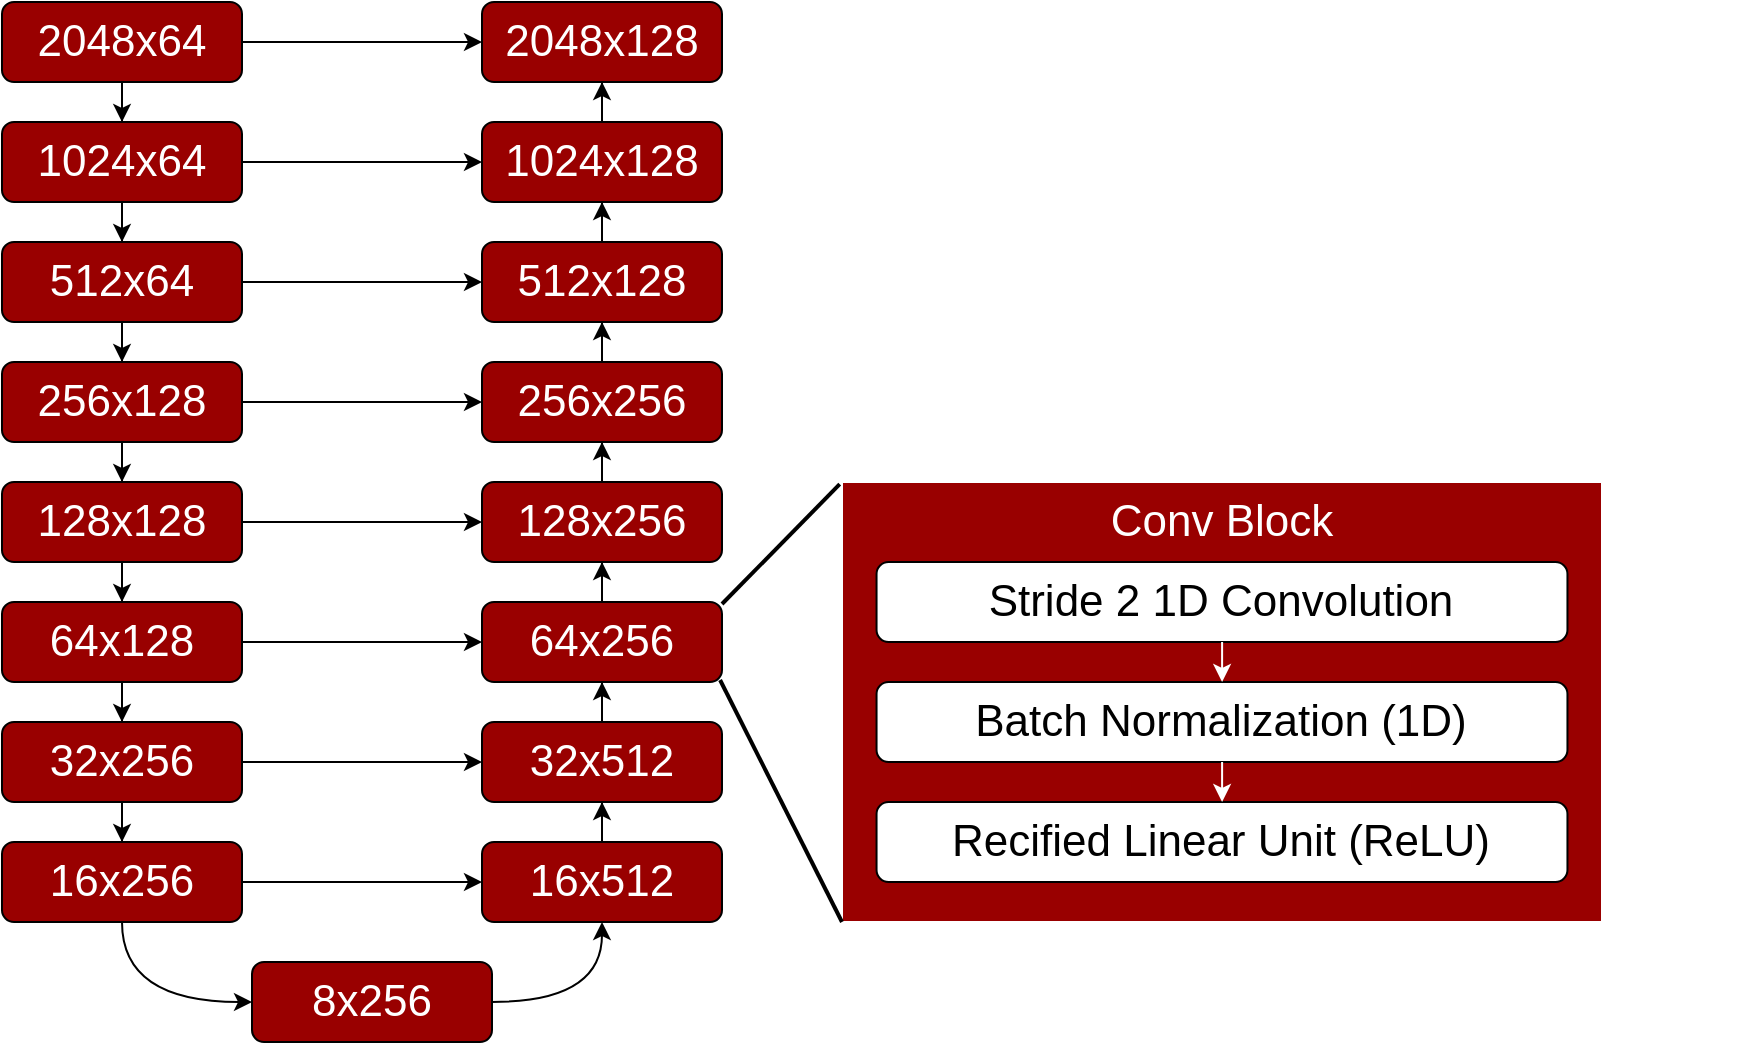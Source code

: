 <mxfile pages="7" version="11.2.5" type="device"><diagram id="hh4wprgYDUWDl3ANVUKV" name="architecture"><mxGraphModel dx="530" dy="819" grid="1" gridSize="10" guides="1" tooltips="1" connect="1" arrows="1" fold="1" page="1" pageScale="1" pageWidth="850" pageHeight="1100" math="0" shadow="0"><root><mxCell id="0"/><mxCell id="1" parent="0"/><mxCell id="wCIZvv6XgK8G4_lNBsZp-33" style="edgeStyle=orthogonalEdgeStyle;rounded=0;orthogonalLoop=1;jettySize=auto;html=1;fontSize=22;" parent="1" source="wCIZvv6XgK8G4_lNBsZp-1" target="wCIZvv6XgK8G4_lNBsZp-18" edge="1"><mxGeometry relative="1" as="geometry"/></mxCell><mxCell id="wCIZvv6XgK8G4_lNBsZp-34" style="edgeStyle=orthogonalEdgeStyle;rounded=0;orthogonalLoop=1;jettySize=auto;html=1;fontSize=22;" parent="1" source="wCIZvv6XgK8G4_lNBsZp-1" target="wCIZvv6XgK8G4_lNBsZp-2" edge="1"><mxGeometry relative="1" as="geometry"/></mxCell><mxCell id="wCIZvv6XgK8G4_lNBsZp-1" value="2048x64" style="rounded=1;whiteSpace=wrap;html=1;fontSize=22;fillColor=#990000;fontColor=#FFFFFF;" parent="1" vertex="1"><mxGeometry x="20" y="20" width="120" height="40" as="geometry"/></mxCell><mxCell id="wCIZvv6XgK8G4_lNBsZp-32" style="edgeStyle=orthogonalEdgeStyle;rounded=0;orthogonalLoop=1;jettySize=auto;html=1;fontSize=22;" parent="1" source="wCIZvv6XgK8G4_lNBsZp-2" target="wCIZvv6XgK8G4_lNBsZp-19" edge="1"><mxGeometry relative="1" as="geometry"/></mxCell><mxCell id="wCIZvv6XgK8G4_lNBsZp-36" style="edgeStyle=orthogonalEdgeStyle;rounded=0;orthogonalLoop=1;jettySize=auto;html=1;entryX=0.5;entryY=0;entryDx=0;entryDy=0;fontSize=22;" parent="1" source="wCIZvv6XgK8G4_lNBsZp-2" target="wCIZvv6XgK8G4_lNBsZp-3" edge="1"><mxGeometry relative="1" as="geometry"/></mxCell><mxCell id="wCIZvv6XgK8G4_lNBsZp-2" value="1024x64" style="rounded=1;whiteSpace=wrap;html=1;fontSize=22;fillColor=#990000;fontColor=#FFFFFF;" parent="1" vertex="1"><mxGeometry x="20" y="80" width="120" height="40" as="geometry"/></mxCell><mxCell id="wCIZvv6XgK8G4_lNBsZp-31" style="edgeStyle=orthogonalEdgeStyle;rounded=0;orthogonalLoop=1;jettySize=auto;html=1;fontSize=22;" parent="1" source="wCIZvv6XgK8G4_lNBsZp-3" target="wCIZvv6XgK8G4_lNBsZp-20" edge="1"><mxGeometry relative="1" as="geometry"/></mxCell><mxCell id="wCIZvv6XgK8G4_lNBsZp-39" style="edgeStyle=orthogonalEdgeStyle;rounded=0;orthogonalLoop=1;jettySize=auto;html=1;fontSize=22;" parent="1" source="wCIZvv6XgK8G4_lNBsZp-3" target="wCIZvv6XgK8G4_lNBsZp-12" edge="1"><mxGeometry relative="1" as="geometry"/></mxCell><mxCell id="wCIZvv6XgK8G4_lNBsZp-3" value="512x64" style="rounded=1;whiteSpace=wrap;html=1;fontSize=22;fillColor=#990000;fontColor=#FFFFFF;" parent="1" vertex="1"><mxGeometry x="20" y="140" width="120" height="40" as="geometry"/></mxCell><mxCell id="wCIZvv6XgK8G4_lNBsZp-30" style="edgeStyle=orthogonalEdgeStyle;rounded=0;orthogonalLoop=1;jettySize=auto;html=1;fontSize=22;" parent="1" source="wCIZvv6XgK8G4_lNBsZp-12" target="wCIZvv6XgK8G4_lNBsZp-21" edge="1"><mxGeometry relative="1" as="geometry"/></mxCell><mxCell id="wCIZvv6XgK8G4_lNBsZp-40" style="edgeStyle=orthogonalEdgeStyle;rounded=0;orthogonalLoop=1;jettySize=auto;html=1;fontSize=22;" parent="1" source="wCIZvv6XgK8G4_lNBsZp-12" target="wCIZvv6XgK8G4_lNBsZp-13" edge="1"><mxGeometry relative="1" as="geometry"/></mxCell><mxCell id="wCIZvv6XgK8G4_lNBsZp-12" value="256x128" style="rounded=1;whiteSpace=wrap;html=1;fontSize=22;fillColor=#990000;fontColor=#FFFFFF;" parent="1" vertex="1"><mxGeometry x="20" y="200" width="120" height="40" as="geometry"/></mxCell><mxCell id="wCIZvv6XgK8G4_lNBsZp-29" style="edgeStyle=orthogonalEdgeStyle;rounded=0;orthogonalLoop=1;jettySize=auto;html=1;fontSize=22;" parent="1" source="wCIZvv6XgK8G4_lNBsZp-13" target="wCIZvv6XgK8G4_lNBsZp-22" edge="1"><mxGeometry relative="1" as="geometry"/></mxCell><mxCell id="wCIZvv6XgK8G4_lNBsZp-41" style="edgeStyle=orthogonalEdgeStyle;rounded=0;orthogonalLoop=1;jettySize=auto;html=1;fontSize=22;" parent="1" source="wCIZvv6XgK8G4_lNBsZp-13" target="wCIZvv6XgK8G4_lNBsZp-14" edge="1"><mxGeometry relative="1" as="geometry"/></mxCell><mxCell id="wCIZvv6XgK8G4_lNBsZp-13" value="128x128" style="rounded=1;whiteSpace=wrap;html=1;fontSize=22;fillColor=#990000;fontColor=#FFFFFF;" parent="1" vertex="1"><mxGeometry x="20" y="260" width="120" height="40" as="geometry"/></mxCell><mxCell id="wCIZvv6XgK8G4_lNBsZp-28" style="edgeStyle=orthogonalEdgeStyle;rounded=0;orthogonalLoop=1;jettySize=auto;html=1;entryX=0;entryY=0.5;entryDx=0;entryDy=0;fontSize=22;" parent="1" source="wCIZvv6XgK8G4_lNBsZp-14" target="wCIZvv6XgK8G4_lNBsZp-23" edge="1"><mxGeometry relative="1" as="geometry"/></mxCell><mxCell id="wCIZvv6XgK8G4_lNBsZp-42" style="edgeStyle=orthogonalEdgeStyle;rounded=0;orthogonalLoop=1;jettySize=auto;html=1;fontSize=22;" parent="1" source="wCIZvv6XgK8G4_lNBsZp-14" target="wCIZvv6XgK8G4_lNBsZp-15" edge="1"><mxGeometry relative="1" as="geometry"/></mxCell><mxCell id="wCIZvv6XgK8G4_lNBsZp-14" value="64x128" style="rounded=1;whiteSpace=wrap;html=1;fontSize=22;fillColor=#990000;fontColor=#FFFFFF;" parent="1" vertex="1"><mxGeometry x="20" y="320" width="120" height="40" as="geometry"/></mxCell><mxCell id="wCIZvv6XgK8G4_lNBsZp-27" style="edgeStyle=orthogonalEdgeStyle;rounded=0;orthogonalLoop=1;jettySize=auto;html=1;fontSize=22;" parent="1" source="wCIZvv6XgK8G4_lNBsZp-15" target="wCIZvv6XgK8G4_lNBsZp-24" edge="1"><mxGeometry relative="1" as="geometry"/></mxCell><mxCell id="wCIZvv6XgK8G4_lNBsZp-43" style="edgeStyle=orthogonalEdgeStyle;rounded=0;orthogonalLoop=1;jettySize=auto;html=1;fontSize=22;" parent="1" source="wCIZvv6XgK8G4_lNBsZp-15" target="wCIZvv6XgK8G4_lNBsZp-16" edge="1"><mxGeometry relative="1" as="geometry"/></mxCell><mxCell id="wCIZvv6XgK8G4_lNBsZp-15" value="32x256" style="rounded=1;whiteSpace=wrap;html=1;fontSize=22;fillColor=#990000;fontColor=#FFFFFF;" parent="1" vertex="1"><mxGeometry x="20" y="380" width="120" height="40" as="geometry"/></mxCell><mxCell id="wCIZvv6XgK8G4_lNBsZp-26" style="edgeStyle=orthogonalEdgeStyle;rounded=0;orthogonalLoop=1;jettySize=auto;html=1;fontSize=22;" parent="1" source="wCIZvv6XgK8G4_lNBsZp-16" target="wCIZvv6XgK8G4_lNBsZp-25" edge="1"><mxGeometry relative="1" as="geometry"/></mxCell><mxCell id="yEfzBkZARsKfEsl_yCXS-7" style="edgeStyle=orthogonalEdgeStyle;rounded=0;orthogonalLoop=1;jettySize=auto;html=1;curved=1;exitX=0.5;exitY=1;exitDx=0;exitDy=0;entryX=0;entryY=0.5;entryDx=0;entryDy=0;fontSize=22;" parent="1" source="wCIZvv6XgK8G4_lNBsZp-16" target="wCIZvv6XgK8G4_lNBsZp-17" edge="1"><mxGeometry relative="1" as="geometry"/></mxCell><mxCell id="wCIZvv6XgK8G4_lNBsZp-16" value="16x256" style="rounded=1;whiteSpace=wrap;html=1;fontSize=22;fillColor=#990000;fontColor=#FFFFFF;" parent="1" vertex="1"><mxGeometry x="20" y="440" width="120" height="40" as="geometry"/></mxCell><mxCell id="yEfzBkZARsKfEsl_yCXS-8" style="edgeStyle=orthogonalEdgeStyle;rounded=0;orthogonalLoop=1;jettySize=auto;html=1;curved=1;fontSize=22;exitX=1;exitY=0.5;exitDx=0;exitDy=0;" parent="1" source="wCIZvv6XgK8G4_lNBsZp-17" target="wCIZvv6XgK8G4_lNBsZp-25" edge="1"><mxGeometry relative="1" as="geometry"/></mxCell><mxCell id="wCIZvv6XgK8G4_lNBsZp-17" value="8x256" style="rounded=1;whiteSpace=wrap;html=1;fontSize=22;fillColor=#990000;fontColor=#FFFFFF;glass=0;shadow=0;comic=0;" parent="1" vertex="1"><mxGeometry x="145" y="500" width="120" height="40" as="geometry"/></mxCell><mxCell id="wCIZvv6XgK8G4_lNBsZp-18" value="2048x128" style="rounded=1;whiteSpace=wrap;html=1;fontSize=22;fillColor=#990000;fontColor=#FFFFFF;" parent="1" vertex="1"><mxGeometry x="260" y="20" width="120" height="40" as="geometry"/></mxCell><mxCell id="wCIZvv6XgK8G4_lNBsZp-52" style="edgeStyle=orthogonalEdgeStyle;rounded=0;orthogonalLoop=1;jettySize=auto;html=1;fontSize=22;" parent="1" source="wCIZvv6XgK8G4_lNBsZp-19" target="wCIZvv6XgK8G4_lNBsZp-18" edge="1"><mxGeometry relative="1" as="geometry"/></mxCell><mxCell id="wCIZvv6XgK8G4_lNBsZp-19" value="1024x128" style="rounded=1;whiteSpace=wrap;html=1;fontSize=22;fillColor=#990000;fontColor=#FFFFFF;" parent="1" vertex="1"><mxGeometry x="260" y="80" width="120" height="40" as="geometry"/></mxCell><mxCell id="wCIZvv6XgK8G4_lNBsZp-51" style="edgeStyle=orthogonalEdgeStyle;rounded=0;orthogonalLoop=1;jettySize=auto;html=1;fontSize=22;" parent="1" source="wCIZvv6XgK8G4_lNBsZp-20" target="wCIZvv6XgK8G4_lNBsZp-19" edge="1"><mxGeometry relative="1" as="geometry"/></mxCell><mxCell id="wCIZvv6XgK8G4_lNBsZp-20" value="512x128" style="rounded=1;whiteSpace=wrap;html=1;fontSize=22;fillColor=#990000;fontColor=#FFFFFF;" parent="1" vertex="1"><mxGeometry x="260" y="140" width="120" height="40" as="geometry"/></mxCell><mxCell id="wCIZvv6XgK8G4_lNBsZp-50" style="edgeStyle=orthogonalEdgeStyle;rounded=0;orthogonalLoop=1;jettySize=auto;html=1;fontSize=22;" parent="1" source="wCIZvv6XgK8G4_lNBsZp-21" target="wCIZvv6XgK8G4_lNBsZp-20" edge="1"><mxGeometry relative="1" as="geometry"/></mxCell><mxCell id="wCIZvv6XgK8G4_lNBsZp-21" value="256x256" style="rounded=1;whiteSpace=wrap;html=1;fontSize=22;fillColor=#990000;fontColor=#FFFFFF;" parent="1" vertex="1"><mxGeometry x="260" y="200" width="120" height="40" as="geometry"/></mxCell><mxCell id="wCIZvv6XgK8G4_lNBsZp-49" style="edgeStyle=orthogonalEdgeStyle;rounded=0;orthogonalLoop=1;jettySize=auto;html=1;fontSize=22;" parent="1" source="wCIZvv6XgK8G4_lNBsZp-22" target="wCIZvv6XgK8G4_lNBsZp-21" edge="1"><mxGeometry relative="1" as="geometry"/></mxCell><mxCell id="wCIZvv6XgK8G4_lNBsZp-22" value="128x256" style="rounded=1;whiteSpace=wrap;html=1;fontSize=22;fillColor=#990000;fontColor=#FFFFFF;" parent="1" vertex="1"><mxGeometry x="260" y="260" width="120" height="40" as="geometry"/></mxCell><mxCell id="wCIZvv6XgK8G4_lNBsZp-48" style="edgeStyle=orthogonalEdgeStyle;rounded=0;orthogonalLoop=1;jettySize=auto;html=1;fontSize=22;" parent="1" source="wCIZvv6XgK8G4_lNBsZp-23" target="wCIZvv6XgK8G4_lNBsZp-22" edge="1"><mxGeometry relative="1" as="geometry"/></mxCell><mxCell id="wCIZvv6XgK8G4_lNBsZp-23" value="64x256" style="rounded=1;whiteSpace=wrap;html=1;fontSize=22;fillColor=#990000;fontColor=#FFFFFF;" parent="1" vertex="1"><mxGeometry x="260" y="320" width="120" height="40" as="geometry"/></mxCell><mxCell id="wCIZvv6XgK8G4_lNBsZp-47" style="edgeStyle=orthogonalEdgeStyle;rounded=0;orthogonalLoop=1;jettySize=auto;html=1;fontSize=22;" parent="1" source="wCIZvv6XgK8G4_lNBsZp-24" target="wCIZvv6XgK8G4_lNBsZp-23" edge="1"><mxGeometry relative="1" as="geometry"/></mxCell><mxCell id="wCIZvv6XgK8G4_lNBsZp-24" value="32x512" style="rounded=1;whiteSpace=wrap;html=1;fontSize=22;fillColor=#990000;fontColor=#FFFFFF;" parent="1" vertex="1"><mxGeometry x="260" y="380" width="120" height="40" as="geometry"/></mxCell><mxCell id="wCIZvv6XgK8G4_lNBsZp-46" style="edgeStyle=orthogonalEdgeStyle;rounded=0;orthogonalLoop=1;jettySize=auto;html=1;fontSize=22;" parent="1" source="wCIZvv6XgK8G4_lNBsZp-25" target="wCIZvv6XgK8G4_lNBsZp-24" edge="1"><mxGeometry relative="1" as="geometry"/></mxCell><mxCell id="wCIZvv6XgK8G4_lNBsZp-25" value="16x512" style="rounded=1;whiteSpace=wrap;html=1;fontSize=22;fillColor=#990000;fontColor=#FFFFFF;" parent="1" vertex="1"><mxGeometry x="260" y="440" width="120" height="40" as="geometry"/></mxCell><mxCell id="ewyj0aYga1jUK_Ubot-3-1" value="Text" style="text;html=1;resizable=0;points=[];autosize=1;align=left;verticalAlign=top;spacingTop=-4;fontSize=17;fontColor=#FFFFFF;" parent="1" vertex="1"><mxGeometry x="848" y="161" width="50" height="20" as="geometry"/></mxCell><mxCell id="ewyj0aYga1jUK_Ubot-3-2" value="" style="group" parent="1" vertex="1" connectable="0"><mxGeometry x="440" y="260" width="380" height="220" as="geometry"/></mxCell><mxCell id="yEfzBkZARsKfEsl_yCXS-1" value="Conv Block" style="rounded=0;whiteSpace=wrap;html=1;verticalAlign=top;fontSize=22;fillColor=#990000;strokeColor=#FFFFFF;fontColor=#FFFFFF;" parent="ewyj0aYga1jUK_Ubot-3-2" vertex="1"><mxGeometry width="380" height="220" as="geometry"/></mxCell><mxCell id="yEfzBkZARsKfEsl_yCXS-3" value="Stride 2 1D Convolution" style="rounded=1;whiteSpace=wrap;html=1;fontSize=22;" parent="ewyj0aYga1jUK_Ubot-3-2" vertex="1"><mxGeometry x="17.273" y="40" width="345.455" height="40" as="geometry"/></mxCell><mxCell id="yEfzBkZARsKfEsl_yCXS-5" value="Batch Normalization (1D)" style="rounded=1;whiteSpace=wrap;html=1;fontSize=22;" parent="ewyj0aYga1jUK_Ubot-3-2" vertex="1"><mxGeometry x="17.273" y="100" width="345.455" height="40" as="geometry"/></mxCell><mxCell id="yEfzBkZARsKfEsl_yCXS-2" style="edgeStyle=orthogonalEdgeStyle;curved=1;rounded=0;orthogonalLoop=1;jettySize=auto;html=1;fontSize=22;strokeColor=#FFFFFF;" parent="ewyj0aYga1jUK_Ubot-3-2" source="yEfzBkZARsKfEsl_yCXS-3" target="yEfzBkZARsKfEsl_yCXS-5" edge="1"><mxGeometry relative="1" as="geometry"/></mxCell><mxCell id="yEfzBkZARsKfEsl_yCXS-6" value="Recified Linear Unit (ReLU)" style="rounded=1;whiteSpace=wrap;html=1;fontSize=22;" parent="ewyj0aYga1jUK_Ubot-3-2" vertex="1"><mxGeometry x="17.273" y="160" width="345.455" height="40" as="geometry"/></mxCell><mxCell id="yEfzBkZARsKfEsl_yCXS-4" style="edgeStyle=orthogonalEdgeStyle;curved=1;rounded=0;orthogonalLoop=1;jettySize=auto;html=1;fontSize=22;strokeColor=#FFFFFF;" parent="ewyj0aYga1jUK_Ubot-3-2" source="yEfzBkZARsKfEsl_yCXS-5" target="yEfzBkZARsKfEsl_yCXS-6" edge="1"><mxGeometry relative="1" as="geometry"/></mxCell><mxCell id="abrnB-KGb-TQtd7TWHsK-1" value="" style="endArrow=none;html=1;strokeWidth=2;fontSize=26;fontColor=#FFFFFF;entryX=-0.003;entryY=0.005;entryDx=0;entryDy=0;entryPerimeter=0;" parent="1" target="yEfzBkZARsKfEsl_yCXS-1" edge="1"><mxGeometry width="50" height="50" relative="1" as="geometry"><mxPoint x="380" y="321" as="sourcePoint"/><mxPoint x="470" y="610" as="targetPoint"/></mxGeometry></mxCell><mxCell id="abrnB-KGb-TQtd7TWHsK-2" value="" style="endArrow=none;html=1;strokeWidth=2;fontSize=26;fontColor=#FFFFFF;exitX=0.992;exitY=0.975;exitDx=0;exitDy=0;exitPerimeter=0;entryX=0;entryY=1;entryDx=0;entryDy=0;entryPerimeter=0;" parent="1" source="wCIZvv6XgK8G4_lNBsZp-23" target="yEfzBkZARsKfEsl_yCXS-1" edge="1"><mxGeometry width="50" height="50" relative="1" as="geometry"><mxPoint x="460" y="630" as="sourcePoint"/><mxPoint x="510" y="580" as="targetPoint"/></mxGeometry></mxCell></root></mxGraphModel></diagram><diagram id="qXuyZa2ULwIFoTz99JZ1" name="FrequencyDomain"><mxGraphModel dx="462" dy="819" grid="1" gridSize="10" guides="1" tooltips="1" connect="1" arrows="1" fold="1" page="1" pageScale="1" pageWidth="850" pageHeight="1100" math="0" shadow="0"><root><mxCell id="7poZ2GvHAvjBAnBOWtJ1-0"/><mxCell id="7poZ2GvHAvjBAnBOWtJ1-1" parent="7poZ2GvHAvjBAnBOWtJ1-0"/><mxCell id="7poZ2GvHAvjBAnBOWtJ1-8" style="edgeStyle=orthogonalEdgeStyle;curved=1;rounded=0;orthogonalLoop=1;jettySize=auto;html=1;fontSize=17;strokeWidth=2;" parent="7poZ2GvHAvjBAnBOWtJ1-1" source="7poZ2GvHAvjBAnBOWtJ1-2" target="7poZ2GvHAvjBAnBOWtJ1-3" edge="1"><mxGeometry relative="1" as="geometry"/></mxCell><mxCell id="7poZ2GvHAvjBAnBOWtJ1-2" value="Time Domain Input Frame" style="rounded=1;whiteSpace=wrap;html=1;fillColor=#990000;fontColor=#FFFFFF;fontSize=17;" parent="7poZ2GvHAvjBAnBOWtJ1-1" vertex="1"><mxGeometry x="480" y="140" width="200" height="50" as="geometry"/></mxCell><mxCell id="7poZ2GvHAvjBAnBOWtJ1-9" style="rounded=0;orthogonalLoop=1;jettySize=auto;html=1;exitX=0.25;exitY=1;exitDx=0;exitDy=0;fontSize=17;strokeWidth=2;" parent="7poZ2GvHAvjBAnBOWtJ1-1" source="7poZ2GvHAvjBAnBOWtJ1-3" target="7poZ2GvHAvjBAnBOWtJ1-4" edge="1"><mxGeometry relative="1" as="geometry"/></mxCell><mxCell id="7poZ2GvHAvjBAnBOWtJ1-12" value="Magnitude" style="text;html=1;resizable=0;points=[];align=center;verticalAlign=middle;labelBackgroundColor=#ffffff;fontSize=17;" parent="7poZ2GvHAvjBAnBOWtJ1-9" vertex="1" connectable="0"><mxGeometry x="0.26" relative="1" as="geometry"><mxPoint y="-15" as="offset"/></mxGeometry></mxCell><mxCell id="7poZ2GvHAvjBAnBOWtJ1-13" style="edgeStyle=orthogonalEdgeStyle;curved=1;rounded=0;orthogonalLoop=1;jettySize=auto;html=1;exitX=0.75;exitY=1;exitDx=0;exitDy=0;entryX=0.75;entryY=0;entryDx=0;entryDy=0;fontSize=17;strokeWidth=2;" parent="7poZ2GvHAvjBAnBOWtJ1-1" source="7poZ2GvHAvjBAnBOWtJ1-3" target="7poZ2GvHAvjBAnBOWtJ1-5" edge="1"><mxGeometry relative="1" as="geometry"/></mxCell><mxCell id="7poZ2GvHAvjBAnBOWtJ1-14" value="Phase" style="text;html=1;resizable=0;points=[];align=center;verticalAlign=middle;labelBackgroundColor=#ffffff;fontSize=17;" parent="7poZ2GvHAvjBAnBOWtJ1-13" vertex="1" connectable="0"><mxGeometry x="-0.122" y="-4" relative="1" as="geometry"><mxPoint x="4" y="10" as="offset"/></mxGeometry></mxCell><mxCell id="7poZ2GvHAvjBAnBOWtJ1-3" value="FFT" style="rounded=1;whiteSpace=wrap;html=1;fillColor=#990000;fontColor=#FFFFFF;fontSize=17;" parent="7poZ2GvHAvjBAnBOWtJ1-1" vertex="1"><mxGeometry x="480" y="210" width="200" height="30" as="geometry"/></mxCell><mxCell id="7poZ2GvHAvjBAnBOWtJ1-10" style="rounded=0;orthogonalLoop=1;jettySize=auto;html=1;entryX=0.25;entryY=0;entryDx=0;entryDy=0;fontSize=17;strokeWidth=2;" parent="7poZ2GvHAvjBAnBOWtJ1-1" source="7poZ2GvHAvjBAnBOWtJ1-4" target="7poZ2GvHAvjBAnBOWtJ1-5" edge="1"><mxGeometry relative="1" as="geometry"/></mxCell><mxCell id="7poZ2GvHAvjBAnBOWtJ1-4" value="U-Net" style="rounded=1;whiteSpace=wrap;html=1;fillColor=#990000;fontColor=#FFFFFF;fontSize=17;" parent="7poZ2GvHAvjBAnBOWtJ1-1" vertex="1"><mxGeometry x="480" y="300" width="100" height="80" as="geometry"/></mxCell><mxCell id="7poZ2GvHAvjBAnBOWtJ1-7" style="edgeStyle=orthogonalEdgeStyle;curved=1;rounded=0;orthogonalLoop=1;jettySize=auto;html=1;fontSize=17;strokeWidth=2;" parent="7poZ2GvHAvjBAnBOWtJ1-1" source="7poZ2GvHAvjBAnBOWtJ1-5" target="7poZ2GvHAvjBAnBOWtJ1-6" edge="1"><mxGeometry relative="1" as="geometry"/></mxCell><mxCell id="7poZ2GvHAvjBAnBOWtJ1-5" value="IFFT" style="rounded=1;whiteSpace=wrap;html=1;fillColor=#990000;fontColor=#FFFFFF;fontSize=17;" parent="7poZ2GvHAvjBAnBOWtJ1-1" vertex="1"><mxGeometry x="480" y="412.5" width="200" height="30" as="geometry"/></mxCell><mxCell id="7poZ2GvHAvjBAnBOWtJ1-6" value="Time Domain Output Frame" style="rounded=1;whiteSpace=wrap;html=1;fillColor=#990000;fontColor=#FFFFFF;fontSize=17;" parent="7poZ2GvHAvjBAnBOWtJ1-1" vertex="1"><mxGeometry x="480" y="466.5" width="200" height="50" as="geometry"/></mxCell><mxCell id="DkRCwfzaku38w6i229BZ-0" value="&lt;font style=&quot;font-size: 22px&quot;&gt;Frequency-Domain&lt;br&gt;Network&lt;/font&gt;" style="text;html=1;resizable=0;points=[];autosize=1;align=center;verticalAlign=top;spacingTop=-4;fontSize=26;fontColor=#000000;" parent="7poZ2GvHAvjBAnBOWtJ1-1" vertex="1"><mxGeometry x="480" y="535" width="200" height="70" as="geometry"/></mxCell><mxCell id="DkRCwfzaku38w6i229BZ-16" style="edgeStyle=orthogonalEdgeStyle;rounded=0;orthogonalLoop=1;jettySize=auto;html=1;entryX=0.5;entryY=0;entryDx=0;entryDy=0;startArrow=none;startFill=0;endArrow=classic;endFill=1;strokeWidth=2;fontSize=26;fontColor=#000000;" parent="7poZ2GvHAvjBAnBOWtJ1-1" source="DkRCwfzaku38w6i229BZ-4" target="DkRCwfzaku38w6i229BZ-11" edge="1"><mxGeometry relative="1" as="geometry"/></mxCell><mxCell id="DkRCwfzaku38w6i229BZ-4" value="Time Domain Input Frame" style="rounded=1;whiteSpace=wrap;html=1;fillColor=#990000;fontColor=#FFFFFF;fontSize=17;" parent="7poZ2GvHAvjBAnBOWtJ1-1" vertex="1"><mxGeometry x="180" y="140" width="200" height="50" as="geometry"/></mxCell><mxCell id="DkRCwfzaku38w6i229BZ-15" style="edgeStyle=orthogonalEdgeStyle;rounded=0;orthogonalLoop=1;jettySize=auto;html=1;startArrow=none;startFill=0;endArrow=classic;endFill=1;strokeWidth=2;fontSize=26;fontColor=#000000;" parent="7poZ2GvHAvjBAnBOWtJ1-1" source="DkRCwfzaku38w6i229BZ-11" target="DkRCwfzaku38w6i229BZ-14" edge="1"><mxGeometry relative="1" as="geometry"/></mxCell><mxCell id="DkRCwfzaku38w6i229BZ-11" value="U-Net" style="rounded=1;whiteSpace=wrap;html=1;fillColor=#990000;fontColor=#FFFFFF;fontSize=17;" parent="7poZ2GvHAvjBAnBOWtJ1-1" vertex="1"><mxGeometry x="180" y="300" width="200" height="80" as="geometry"/></mxCell><mxCell id="DkRCwfzaku38w6i229BZ-12" style="edgeStyle=orthogonalEdgeStyle;curved=1;rounded=0;orthogonalLoop=1;jettySize=auto;html=1;fontSize=17;" parent="7poZ2GvHAvjBAnBOWtJ1-1" target="DkRCwfzaku38w6i229BZ-14" edge="1"><mxGeometry relative="1" as="geometry"><mxPoint x="280" y="480" as="sourcePoint"/></mxGeometry></mxCell><mxCell id="DkRCwfzaku38w6i229BZ-14" value="Time Domain Output Frame" style="rounded=1;whiteSpace=wrap;html=1;fillColor=#990000;fontColor=#FFFFFF;fontSize=17;" parent="7poZ2GvHAvjBAnBOWtJ1-1" vertex="1"><mxGeometry x="180" y="466.5" width="200" height="50" as="geometry"/></mxCell><mxCell id="DkRCwfzaku38w6i229BZ-17" value="Time-Domain&lt;br style=&quot;font-size: 22px;&quot;&gt;Network" style="text;html=1;resizable=0;points=[];autosize=1;align=center;verticalAlign=top;spacingTop=-4;fontSize=22;fontColor=#000000;" parent="7poZ2GvHAvjBAnBOWtJ1-1" vertex="1"><mxGeometry x="195" y="535" width="170" height="60" as="geometry"/></mxCell></root></mxGraphModel></diagram><diagram name="freq_v2" id="ogSLtBiOu8sqXfeOTIeQ"><mxGraphModel dx="1422" dy="819" grid="1" gridSize="10" guides="1" tooltips="1" connect="1" arrows="1" fold="1" page="1" pageScale="1" pageWidth="850" pageHeight="1100" math="0" shadow="0"><root><mxCell id="35wPEFHumbFUFWzHyKSu-0"/><mxCell id="35wPEFHumbFUFWzHyKSu-1" parent="35wPEFHumbFUFWzHyKSu-0"/><mxCell id="35wPEFHumbFUFWzHyKSu-30" style="edgeStyle=orthogonalEdgeStyle;rounded=0;orthogonalLoop=1;jettySize=auto;html=1;startArrow=none;startFill=0;endArrow=classic;endFill=1;strokeWidth=2;fontSize=22;fontColor=#FFFFFF;entryX=0.5;entryY=1;entryDx=0;entryDy=0;" edge="1" parent="35wPEFHumbFUFWzHyKSu-1" source="35wPEFHumbFUFWzHyKSu-24" target="35wPEFHumbFUFWzHyKSu-25"><mxGeometry relative="1" as="geometry"><Array as="points"><mxPoint x="260" y="460"/><mxPoint x="700" y="460"/></Array></mxGeometry></mxCell><mxCell id="35wPEFHumbFUFWzHyKSu-31" value="&lt;font color=&quot;#000000&quot;&gt;Phase&lt;/font&gt;" style="text;html=1;resizable=0;points=[];align=center;verticalAlign=middle;labelBackgroundColor=#ffffff;fontSize=22;fontColor=#FFFFFF;" vertex="1" connectable="0" parent="35wPEFHumbFUFWzHyKSu-30"><mxGeometry x="-0.163" y="1" relative="1" as="geometry"><mxPoint x="-69" y="1" as="offset"/></mxGeometry></mxCell><mxCell id="35wPEFHumbFUFWzHyKSu-32" style="edgeStyle=orthogonalEdgeStyle;rounded=0;orthogonalLoop=1;jettySize=auto;html=1;startArrow=none;startFill=0;endArrow=classic;endFill=1;strokeWidth=2;fontSize=22;fontColor=#FFFFFF;" edge="1" parent="35wPEFHumbFUFWzHyKSu-1" source="35wPEFHumbFUFWzHyKSu-24" target="35wPEFHumbFUFWzHyKSu-26"><mxGeometry relative="1" as="geometry"/></mxCell><mxCell id="35wPEFHumbFUFWzHyKSu-34" value="&lt;font color=&quot;#000000&quot;&gt;Magnitude&lt;/font&gt;" style="text;html=1;resizable=0;points=[];align=center;verticalAlign=middle;labelBackgroundColor=#ffffff;fontSize=22;fontColor=#FFFFFF;" vertex="1" connectable="0" parent="35wPEFHumbFUFWzHyKSu-32"><mxGeometry x="-0.2" relative="1" as="geometry"><mxPoint x="10" y="-20" as="offset"/></mxGeometry></mxCell><mxCell id="35wPEFHumbFUFWzHyKSu-24" value="FFT" style="shape=process;whiteSpace=wrap;html=1;backgroundOutline=1;rounded=1;strokeWidth=2;fillColor=#990000;gradientColor=none;fontSize=22;fontColor=#FFFFFF;align=center;" vertex="1" parent="35wPEFHumbFUFWzHyKSu-1"><mxGeometry x="200" y="370" width="120" height="60" as="geometry"/></mxCell><mxCell id="oRrmZTVtJe_iHi8vEW_9-3" style="edgeStyle=orthogonalEdgeStyle;rounded=0;orthogonalLoop=1;jettySize=auto;html=1;startArrow=none;startFill=0;endArrow=classic;endFill=1;strokeWidth=2;fontSize=22;fontColor=#FFFFFF;" edge="1" parent="35wPEFHumbFUFWzHyKSu-1" source="35wPEFHumbFUFWzHyKSu-25" target="oRrmZTVtJe_iHi8vEW_9-2"><mxGeometry relative="1" as="geometry"><Array as="points"><mxPoint x="700" y="340"/><mxPoint x="700" y="340"/></Array></mxGeometry></mxCell><mxCell id="35wPEFHumbFUFWzHyKSu-25" value="IFFT" style="shape=process;whiteSpace=wrap;html=1;backgroundOutline=1;rounded=1;strokeWidth=2;fillColor=#990000;gradientColor=none;fontSize=22;fontColor=#FFFFFF;align=center;" vertex="1" parent="35wPEFHumbFUFWzHyKSu-1"><mxGeometry x="640" y="370" width="120" height="60" as="geometry"/></mxCell><mxCell id="35wPEFHumbFUFWzHyKSu-33" style="edgeStyle=orthogonalEdgeStyle;rounded=0;orthogonalLoop=1;jettySize=auto;html=1;startArrow=none;startFill=0;endArrow=classic;endFill=1;strokeWidth=2;fontSize=22;fontColor=#FFFFFF;" edge="1" parent="35wPEFHumbFUFWzHyKSu-1" source="35wPEFHumbFUFWzHyKSu-26" target="35wPEFHumbFUFWzHyKSu-25"><mxGeometry relative="1" as="geometry"/></mxCell><mxCell id="35wPEFHumbFUFWzHyKSu-26" value="U-Net" style="shape=process;whiteSpace=wrap;html=1;backgroundOutline=1;rounded=1;strokeWidth=2;fillColor=#990000;gradientColor=none;fontSize=22;fontColor=#FFFFFF;align=center;" vertex="1" parent="35wPEFHumbFUFWzHyKSu-1"><mxGeometry x="470" y="370" width="120" height="60" as="geometry"/></mxCell><mxCell id="oRrmZTVtJe_iHi8vEW_9-4" style="edgeStyle=orthogonalEdgeStyle;rounded=0;orthogonalLoop=1;jettySize=auto;html=1;startArrow=none;startFill=0;endArrow=classic;endFill=1;strokeWidth=2;fontSize=22;fontColor=#FFFFFF;" edge="1" parent="35wPEFHumbFUFWzHyKSu-1" source="oRrmZTVtJe_iHi8vEW_9-1" target="35wPEFHumbFUFWzHyKSu-24"><mxGeometry relative="1" as="geometry"><Array as="points"><mxPoint x="260" y="340"/><mxPoint x="260" y="340"/></Array></mxGeometry></mxCell><mxCell id="oRrmZTVtJe_iHi8vEW_9-1" value="Time Domain Input" style="rounded=1;whiteSpace=wrap;html=1;strokeWidth=2;fillColor=#990000;gradientColor=none;fontSize=22;fontColor=#FFFFFF;align=center;" vertex="1" parent="35wPEFHumbFUFWzHyKSu-1"><mxGeometry x="200" y="270" width="180" height="60" as="geometry"/></mxCell><mxCell id="oRrmZTVtJe_iHi8vEW_9-2" value="Time Domain Output" style="rounded=1;whiteSpace=wrap;html=1;strokeWidth=2;fillColor=#990000;gradientColor=none;fontSize=22;fontColor=#FFFFFF;align=center;" vertex="1" parent="35wPEFHumbFUFWzHyKSu-1"><mxGeometry x="580" y="270" width="180" height="60" as="geometry"/></mxCell></root></mxGraphModel></diagram><diagram id="fx9NEuoa82ZNYQCdbemu" name="wola"><mxGraphModel dx="462" dy="819" grid="1" gridSize="10" guides="1" tooltips="1" connect="1" arrows="1" fold="1" page="1" pageScale="1" pageWidth="850" pageHeight="1100" math="0" shadow="0"><root><mxCell id="qijG8XPXN5iepbsBLy6E-0"/><mxCell id="qijG8XPXN5iepbsBLy6E-1" parent="qijG8XPXN5iepbsBLy6E-0"/><mxCell id="qijG8XPXN5iepbsBLy6E-2" value="" style="rounded=0;whiteSpace=wrap;html=1;strokeColor=#000000;fillColor=none;fontSize=17;fontColor=#FFFFFF;" parent="qijG8XPXN5iepbsBLy6E-1" vertex="1"><mxGeometry x="120" y="120" width="600" height="120" as="geometry"/></mxCell><mxCell id="qijG8XPXN5iepbsBLy6E-3" value="" style="rounded=0;whiteSpace=wrap;html=1;strokeColor=#000000;fillColor=none;fontSize=17;fontColor=#FFFFFF;" parent="qijG8XPXN5iepbsBLy6E-1" vertex="1"><mxGeometry x="120" y="320" width="600" height="120" as="geometry"/></mxCell><mxCell id="qijG8XPXN5iepbsBLy6E-4" value="" style="rounded=0;whiteSpace=wrap;html=1;strokeColor=#000000;fillColor=none;fontSize=17;fontColor=#FFFFFF;" parent="qijG8XPXN5iepbsBLy6E-1" vertex="1"><mxGeometry x="200" y="120" width="120" height="120" as="geometry"/></mxCell><mxCell id="qijG8XPXN5iepbsBLy6E-5" value="" style="rounded=0;whiteSpace=wrap;html=1;strokeColor=#000000;fillColor=none;fontSize=17;fontColor=#FFFFFF;" parent="qijG8XPXN5iepbsBLy6E-1" vertex="1"><mxGeometry x="200" y="320" width="120" height="120" as="geometry"/></mxCell><mxCell id="qijG8XPXN5iepbsBLy6E-7" style="edgeStyle=orthogonalEdgeStyle;curved=1;rounded=0;orthogonalLoop=1;jettySize=auto;html=1;strokeColor=#FFFFFF;fontSize=17;fontColor=#FFFFFF;" parent="qijG8XPXN5iepbsBLy6E-1" source="qijG8XPXN5iepbsBLy6E-6" target="qijG8XPXN5iepbsBLy6E-5" edge="1"><mxGeometry relative="1" as="geometry"/></mxCell><mxCell id="qijG8XPXN5iepbsBLy6E-9" style="edgeStyle=orthogonalEdgeStyle;curved=1;rounded=0;orthogonalLoop=1;jettySize=auto;html=1;strokeColor=#000000;fontSize=17;fontColor=#FFFFFF;" parent="qijG8XPXN5iepbsBLy6E-1" source="qijG8XPXN5iepbsBLy6E-6" target="qijG8XPXN5iepbsBLy6E-8" edge="1"><mxGeometry relative="1" as="geometry"/></mxCell><mxCell id="qijG8XPXN5iepbsBLy6E-6" value="" style="pointerEvents=1;verticalLabelPosition=bottom;shadow=0;dashed=0;align=center;fillColor=#ffffff;html=1;verticalAlign=top;strokeWidth=1;shape=mxgraph.electrical.waveforms.sine_wave;fontSize=17;fontColor=#FFFFFF;" parent="qijG8XPXN5iepbsBLy6E-1" vertex="1"><mxGeometry x="200" y="120" width="120" height="120" as="geometry"/></mxCell><mxCell id="qijG8XPXN5iepbsBLy6E-8" value="" style="pointerEvents=1;verticalLabelPosition=bottom;shadow=0;dashed=0;align=center;fillColor=#ffffff;html=1;verticalAlign=top;strokeWidth=1;shape=mxgraph.electrical.waveforms.sine_wave;fontSize=17;fontColor=#FFFFFF;" parent="qijG8XPXN5iepbsBLy6E-1" vertex="1"><mxGeometry x="200" y="320" width="120" height="120" as="geometry"/></mxCell><mxCell id="qijG8XPXN5iepbsBLy6E-10" value="" style="pointerEvents=1;verticalLabelPosition=bottom;shadow=0;dashed=0;align=center;fillColor=#ffffff;html=1;verticalAlign=top;strokeWidth=1;shape=mxgraph.electrical.waveforms.sine_wave;fontSize=17;fontColor=#FFFFFF;flipV=1;" parent="qijG8XPXN5iepbsBLy6E-1" vertex="1"><mxGeometry x="260" y="320" width="120" height="120" as="geometry"/></mxCell><mxCell id="qijG8XPXN5iepbsBLy6E-13" value="" style="rounded=0;whiteSpace=wrap;html=1;strokeColor=#000000;fillColor=none;fontSize=17;fontColor=#FFFFFF;container=1;" parent="qijG8XPXN5iepbsBLy6E-1" vertex="1"><mxGeometry x="200" y="520" width="120" height="120" as="geometry"/></mxCell><mxCell id="qijG8XPXN5iepbsBLy6E-12" value="" style="pointerEvents=1;verticalLabelPosition=bottom;shadow=0;dashed=0;align=center;fillColor=#ffffff;html=1;verticalAlign=top;strokeWidth=1;shape=mxgraph.electrical.waveforms.sine_wave;fontSize=17;fontColor=#FFFFFF;" parent="qijG8XPXN5iepbsBLy6E-1" vertex="1"><mxGeometry x="360" y="530" width="120" height="120" as="geometry"/></mxCell><mxCell id="qijG8XPXN5iepbsBLy6E-14" value="" style="rounded=0;whiteSpace=wrap;html=1;strokeColor=#000000;fillColor=none;fontSize=17;fontColor=#FFFFFF;container=1;" parent="qijG8XPXN5iepbsBLy6E-1" vertex="1"><mxGeometry x="260" y="320" width="120" height="120" as="geometry"/></mxCell></root></mxGraphModel></diagram><diagram id="DNdTzwYIL46cdfZAhQiQ" name="future"><mxGraphModel dx="462" dy="819" grid="1" gridSize="10" guides="1" tooltips="1" connect="1" arrows="1" fold="1" page="1" pageScale="1" pageWidth="850" pageHeight="1100" math="0" shadow="0"><root><mxCell id="7LmBzsPBHZD1vzUi6XI8-0"/><mxCell id="7LmBzsPBHZD1vzUi6XI8-1" parent="7LmBzsPBHZD1vzUi6XI8-0"/><mxCell id="Po220lLv6X9oIyRVgk34-6" style="edgeStyle=orthogonalEdgeStyle;rounded=0;orthogonalLoop=1;jettySize=auto;html=1;fontColor=#FFFFFF;strokeWidth=3;fontSize=16;" parent="7LmBzsPBHZD1vzUi6XI8-1" source="Po220lLv6X9oIyRVgk34-0" target="Po220lLv6X9oIyRVgk34-1" edge="1"><mxGeometry relative="1" as="geometry"/></mxCell><mxCell id="Po220lLv6X9oIyRVgk34-0" value="Input Frame 1" style="rounded=1;whiteSpace=wrap;html=1;fillColor=#990000;fontColor=#FFFFFF;strokeWidth=1;fontSize=16;" parent="7LmBzsPBHZD1vzUi6XI8-1" vertex="1"><mxGeometry x="160" y="160" width="200" height="40" as="geometry"/></mxCell><mxCell id="Po220lLv6X9oIyRVgk34-7" style="edgeStyle=orthogonalEdgeStyle;rounded=0;orthogonalLoop=1;jettySize=auto;html=1;fontColor=#FFFFFF;strokeWidth=3;fontSize=16;" parent="7LmBzsPBHZD1vzUi6XI8-1" source="Po220lLv6X9oIyRVgk34-1" target="Po220lLv6X9oIyRVgk34-4" edge="1"><mxGeometry relative="1" as="geometry"/></mxCell><mxCell id="Po220lLv6X9oIyRVgk34-1" value="Encoder" style="rounded=1;whiteSpace=wrap;html=1;fillColor=#990000;fontColor=#FFFFFF;strokeWidth=1;fontSize=16;" parent="7LmBzsPBHZD1vzUi6XI8-1" vertex="1"><mxGeometry x="200" y="230" width="120" height="40" as="geometry"/></mxCell><mxCell id="Po220lLv6X9oIyRVgk34-2" value="Output Frame 1" style="rounded=1;whiteSpace=wrap;html=1;fillColor=#990000;fontColor=#FFFFFF;strokeWidth=1;fontSize=16;" parent="7LmBzsPBHZD1vzUi6XI8-1" vertex="1"><mxGeometry x="160" y="440" width="200" height="40" as="geometry"/></mxCell><mxCell id="Po220lLv6X9oIyRVgk34-9" style="edgeStyle=orthogonalEdgeStyle;rounded=0;orthogonalLoop=1;jettySize=auto;html=1;fontColor=#FFFFFF;strokeWidth=3;fontSize=16;" parent="7LmBzsPBHZD1vzUi6XI8-1" source="Po220lLv6X9oIyRVgk34-3" target="Po220lLv6X9oIyRVgk34-2" edge="1"><mxGeometry relative="1" as="geometry"/></mxCell><mxCell id="Po220lLv6X9oIyRVgk34-3" value="Decoder" style="rounded=1;whiteSpace=wrap;html=1;fillColor=#990000;fontColor=#FFFFFF;strokeWidth=1;fontSize=16;" parent="7LmBzsPBHZD1vzUi6XI8-1" vertex="1"><mxGeometry x="200" y="370" width="120" height="40" as="geometry"/></mxCell><mxCell id="Po220lLv6X9oIyRVgk34-8" style="edgeStyle=orthogonalEdgeStyle;rounded=0;orthogonalLoop=1;jettySize=auto;html=1;entryX=0.5;entryY=0;entryDx=0;entryDy=0;fontColor=#FFFFFF;strokeWidth=3;fontSize=16;" parent="7LmBzsPBHZD1vzUi6XI8-1" source="Po220lLv6X9oIyRVgk34-4" target="Po220lLv6X9oIyRVgk34-3" edge="1"><mxGeometry relative="1" as="geometry"/></mxCell><mxCell id="Po220lLv6X9oIyRVgk34-23" style="edgeStyle=orthogonalEdgeStyle;rounded=0;orthogonalLoop=1;jettySize=auto;html=1;fontColor=#FFFFFF;strokeWidth=3;fontSize=16;" parent="7LmBzsPBHZD1vzUi6XI8-1" source="Po220lLv6X9oIyRVgk34-4" target="Po220lLv6X9oIyRVgk34-21" edge="1"><mxGeometry relative="1" as="geometry"/></mxCell><mxCell id="Po220lLv6X9oIyRVgk34-24" style="edgeStyle=orthogonalEdgeStyle;rounded=0;orthogonalLoop=1;jettySize=auto;html=1;fontColor=#FFFFFF;startArrow=classic;startFill=1;endArrow=none;endFill=0;strokeWidth=3;dashed=1;dashPattern=1 4;fontSize=16;" parent="7LmBzsPBHZD1vzUi6XI8-1" source="Po220lLv6X9oIyRVgk34-4" edge="1"><mxGeometry relative="1" as="geometry"><mxPoint x="120" y="320" as="targetPoint"/></mxGeometry></mxCell><mxCell id="Po220lLv6X9oIyRVgk34-4" value="GRU" style="rounded=1;whiteSpace=wrap;html=1;fillColor=#990000;fontColor=#FFFFFF;strokeWidth=1;fontSize=16;" parent="7LmBzsPBHZD1vzUi6XI8-1" vertex="1"><mxGeometry x="220" y="300" width="80" height="40" as="geometry"/></mxCell><mxCell id="Po220lLv6X9oIyRVgk34-12" style="edgeStyle=orthogonalEdgeStyle;rounded=0;orthogonalLoop=1;jettySize=auto;html=1;fontColor=#FFFFFF;strokeWidth=3;fontSize=16;" parent="7LmBzsPBHZD1vzUi6XI8-1" source="Po220lLv6X9oIyRVgk34-13" target="Po220lLv6X9oIyRVgk34-16" edge="1"><mxGeometry relative="1" as="geometry"/></mxCell><mxCell id="Po220lLv6X9oIyRVgk34-13" value="Input Frame 2" style="rounded=1;whiteSpace=wrap;html=1;fillColor=#990000;fontColor=#FFFFFF;strokeWidth=1;fontSize=16;" parent="7LmBzsPBHZD1vzUi6XI8-1" vertex="1"><mxGeometry x="400" y="160" width="200" height="40" as="geometry"/></mxCell><mxCell id="Po220lLv6X9oIyRVgk34-14" style="edgeStyle=orthogonalEdgeStyle;rounded=0;orthogonalLoop=1;jettySize=auto;html=1;fontColor=#FFFFFF;strokeWidth=3;fontSize=16;" parent="7LmBzsPBHZD1vzUi6XI8-1" source="Po220lLv6X9oIyRVgk34-16" target="Po220lLv6X9oIyRVgk34-21" edge="1"><mxGeometry relative="1" as="geometry"/></mxCell><mxCell id="Po220lLv6X9oIyRVgk34-16" value="Encoder" style="rounded=1;whiteSpace=wrap;html=1;fillColor=#990000;fontColor=#FFFFFF;strokeWidth=1;fontSize=16;" parent="7LmBzsPBHZD1vzUi6XI8-1" vertex="1"><mxGeometry x="440" y="230" width="120" height="40" as="geometry"/></mxCell><mxCell id="Po220lLv6X9oIyRVgk34-17" value="Output Frame 2" style="rounded=1;whiteSpace=wrap;html=1;fillColor=#990000;fontColor=#FFFFFF;strokeWidth=1;fontSize=16;" parent="7LmBzsPBHZD1vzUi6XI8-1" vertex="1"><mxGeometry x="400" y="440" width="200" height="40" as="geometry"/></mxCell><mxCell id="Po220lLv6X9oIyRVgk34-18" style="edgeStyle=orthogonalEdgeStyle;rounded=0;orthogonalLoop=1;jettySize=auto;html=1;fontColor=#FFFFFF;strokeWidth=3;fontSize=16;" parent="7LmBzsPBHZD1vzUi6XI8-1" source="Po220lLv6X9oIyRVgk34-19" target="Po220lLv6X9oIyRVgk34-17" edge="1"><mxGeometry relative="1" as="geometry"/></mxCell><mxCell id="Po220lLv6X9oIyRVgk34-19" value="Decoder" style="rounded=1;whiteSpace=wrap;html=1;fillColor=#990000;fontColor=#FFFFFF;strokeWidth=1;fontSize=16;" parent="7LmBzsPBHZD1vzUi6XI8-1" vertex="1"><mxGeometry x="440" y="370" width="120" height="40" as="geometry"/></mxCell><mxCell id="Po220lLv6X9oIyRVgk34-20" style="edgeStyle=orthogonalEdgeStyle;rounded=0;orthogonalLoop=1;jettySize=auto;html=1;entryX=0.5;entryY=0;entryDx=0;entryDy=0;fontColor=#FFFFFF;strokeWidth=3;fontSize=16;" parent="7LmBzsPBHZD1vzUi6XI8-1" source="Po220lLv6X9oIyRVgk34-21" target="Po220lLv6X9oIyRVgk34-19" edge="1"><mxGeometry relative="1" as="geometry"/></mxCell><mxCell id="Po220lLv6X9oIyRVgk34-25" style="edgeStyle=orthogonalEdgeStyle;rounded=0;orthogonalLoop=1;jettySize=auto;html=1;startArrow=none;startFill=0;endArrow=classic;endFill=1;fontColor=#FFFFFF;strokeWidth=3;dashed=1;dashPattern=1 4;fontSize=16;" parent="7LmBzsPBHZD1vzUi6XI8-1" source="Po220lLv6X9oIyRVgk34-21" edge="1"><mxGeometry relative="1" as="geometry"><mxPoint x="640" y="320" as="targetPoint"/></mxGeometry></mxCell><mxCell id="Po220lLv6X9oIyRVgk34-21" value="GRU" style="rounded=1;whiteSpace=wrap;html=1;fillColor=#990000;fontColor=#FFFFFF;strokeWidth=1;fontSize=16;" parent="7LmBzsPBHZD1vzUi6XI8-1" vertex="1"><mxGeometry x="460" y="300" width="80" height="40" as="geometry"/></mxCell></root></mxGraphModel></diagram><diagram id="9w7PjZrqx_zZPp30MKEy" name="metrics"><mxGraphModel dx="1422" dy="819" grid="1" gridSize="10" guides="1" tooltips="1" connect="1" arrows="1" fold="1" page="1" pageScale="1" pageWidth="850" pageHeight="1100" math="0" shadow="0"><root><mxCell id="PFqcCgZ28ozNTQ_tNAY3-0"/><mxCell id="PFqcCgZ28ozNTQ_tNAY3-1" parent="PFqcCgZ28ozNTQ_tNAY3-0"/><mxCell id="PFqcCgZ28ozNTQ_tNAY3-22" value="PESQ" style="text;html=1;resizable=0;points=[];autosize=1;align=left;verticalAlign=top;spacingTop=-4;fontSize=22;fontColor=#000000;" vertex="1" parent="PFqcCgZ28ozNTQ_tNAY3-1"><mxGeometry x="409" y="210" width="90" height="30" as="geometry"/></mxCell><mxCell id="PFqcCgZ28ozNTQ_tNAY3-23" value="STOI" style="text;html=1;resizable=0;points=[];autosize=1;align=left;verticalAlign=top;spacingTop=-4;fontSize=22;fontColor=#000000;" vertex="1" parent="PFqcCgZ28ozNTQ_tNAY3-1"><mxGeometry x="409" y="100" width="80" height="30" as="geometry"/></mxCell><mxCell id="PFqcCgZ28ozNTQ_tNAY3-26" value="excellent" style="text;html=1;resizable=0;points=[];autosize=1;align=left;verticalAlign=top;spacingTop=-4;fontSize=22;fontColor=#000000;" vertex="1" parent="PFqcCgZ28ozNTQ_tNAY3-1"><mxGeometry x="590" y="210" width="120" height="30" as="geometry"/></mxCell><mxCell id="PFqcCgZ28ozNTQ_tNAY3-27" value="poor" style="text;html=1;resizable=0;points=[];autosize=1;align=left;verticalAlign=top;spacingTop=-4;fontSize=22;fontColor=#000000;" vertex="1" parent="PFqcCgZ28ozNTQ_tNAY3-1"><mxGeometry x="190.5" y="210" width="70" height="30" as="geometry"/></mxCell><mxCell id="PFqcCgZ28ozNTQ_tNAY3-28" value="" style="group;flipV=1;flipH=1;fontSize=22;" vertex="1" connectable="0" parent="PFqcCgZ28ozNTQ_tNAY3-1"><mxGeometry x="190" y="130" width="510" height="70" as="geometry"/></mxCell><mxCell id="PFqcCgZ28ozNTQ_tNAY3-2" value="" style="rounded=0;whiteSpace=wrap;html=1;strokeWidth=3;fillColor=#F6D04D;fontColor=#000000;gradientColor=#990000;gradientDirection=west;fontSize=22;labelPosition=right;verticalLabelPosition=middle;align=left;verticalAlign=middle;" vertex="1" parent="PFqcCgZ28ozNTQ_tNAY3-28"><mxGeometry x="10.01" y="42" width="480.471" height="28" as="geometry"/></mxCell><mxCell id="PFqcCgZ28ozNTQ_tNAY3-5" value="" style="endArrow=none;html=1;strokeWidth=3;fontColor=#000000;fontSize=22;" edge="1" parent="PFqcCgZ28ozNTQ_tNAY3-28"><mxGeometry width="50" height="50" relative="1" as="geometry"><mxPoint x="10.01" y="42" as="sourcePoint"/><mxPoint x="10.01" y="28" as="targetPoint"/></mxGeometry></mxCell><mxCell id="PFqcCgZ28ozNTQ_tNAY3-6" value="" style="endArrow=none;html=1;strokeWidth=3;fontColor=#000000;fontSize=22;" edge="1" parent="PFqcCgZ28ozNTQ_tNAY3-28"><mxGeometry width="50" height="50" relative="1" as="geometry"><mxPoint x="489.48" y="42" as="sourcePoint"/><mxPoint x="489.48" y="28" as="targetPoint"/></mxGeometry></mxCell><mxCell id="PFqcCgZ28ozNTQ_tNAY3-7" value="" style="endArrow=none;html=1;strokeWidth=3;fontColor=#000000;fontSize=22;" edge="1" parent="PFqcCgZ28ozNTQ_tNAY3-28"><mxGeometry width="50" height="50" relative="1" as="geometry"><mxPoint x="249.244" y="42" as="sourcePoint"/><mxPoint x="249.244" y="28" as="targetPoint"/></mxGeometry></mxCell><mxCell id="PFqcCgZ28ozNTQ_tNAY3-19" value="0" style="text;html=1;resizable=0;points=[];autosize=1;align=left;verticalAlign=top;spacingTop=-4;fontSize=22;fontColor=#000000;" vertex="1" parent="PFqcCgZ28ozNTQ_tNAY3-28"><mxGeometry width="30" height="30" as="geometry"/></mxCell><mxCell id="PFqcCgZ28ozNTQ_tNAY3-20" value="1" style="text;html=1;resizable=0;points=[];autosize=1;align=left;verticalAlign=top;spacingTop=-4;fontSize=22;fontColor=#000000;" vertex="1" parent="PFqcCgZ28ozNTQ_tNAY3-28"><mxGeometry x="479.971" y="2.1" width="30" height="30" as="geometry"/></mxCell><mxCell id="PFqcCgZ28ozNTQ_tNAY3-21" value="0.5" style="text;html=1;resizable=0;points=[];autosize=1;align=left;verticalAlign=top;spacingTop=-4;fontSize=22;fontColor=#000000;" vertex="1" parent="PFqcCgZ28ozNTQ_tNAY3-28"><mxGeometry x="230.226" y="2.1" width="50" height="30" as="geometry"/></mxCell><mxCell id="PFqcCgZ28ozNTQ_tNAY3-29" value="" style="group;fontSize=22;" vertex="1" connectable="0" parent="PFqcCgZ28ozNTQ_tNAY3-1"><mxGeometry x="190" y="240" width="510" height="70" as="geometry"/></mxCell><mxCell id="PFqcCgZ28ozNTQ_tNAY3-8" value="" style="rounded=0;whiteSpace=wrap;html=1;strokeWidth=3;fillColor=#F6D04D;fontColor=#000000;gradientColor=#990000;gradientDirection=west;fontSize=22;" vertex="1" parent="PFqcCgZ28ozNTQ_tNAY3-29"><mxGeometry x="10.01" y="40.526" width="480.471" height="29.474" as="geometry"/></mxCell><mxCell id="PFqcCgZ28ozNTQ_tNAY3-9" value="" style="endArrow=none;html=1;strokeWidth=3;fontColor=#000000;fontSize=22;" edge="1" parent="PFqcCgZ28ozNTQ_tNAY3-29"><mxGeometry width="50" height="50" relative="1" as="geometry"><mxPoint x="10.01" y="40.526" as="sourcePoint"/><mxPoint x="10.01" y="25.789" as="targetPoint"/></mxGeometry></mxCell><mxCell id="PFqcCgZ28ozNTQ_tNAY3-10" value="" style="endArrow=none;html=1;strokeWidth=3;fontColor=#000000;fontSize=22;" edge="1" parent="PFqcCgZ28ozNTQ_tNAY3-29"><mxGeometry width="50" height="50" relative="1" as="geometry"><mxPoint x="489.48" y="40.526" as="sourcePoint"/><mxPoint x="489.48" y="25.789" as="targetPoint"/></mxGeometry></mxCell><mxCell id="PFqcCgZ28ozNTQ_tNAY3-11" value="" style="endArrow=none;html=1;strokeWidth=3;fontColor=#000000;fontSize=22;" edge="1" parent="PFqcCgZ28ozNTQ_tNAY3-29"><mxGeometry width="50" height="50" relative="1" as="geometry"><mxPoint x="249.244" y="40.526" as="sourcePoint"/><mxPoint x="249.244" y="25.789" as="targetPoint"/></mxGeometry></mxCell><mxCell id="PFqcCgZ28ozNTQ_tNAY3-12" value="" style="endArrow=none;html=1;strokeWidth=3;fontColor=#000000;fontSize=22;" edge="1" parent="PFqcCgZ28ozNTQ_tNAY3-29"><mxGeometry width="50" height="50" relative="1" as="geometry"><mxPoint x="370.363" y="40.526" as="sourcePoint"/><mxPoint x="370.363" y="25.789" as="targetPoint"/></mxGeometry></mxCell><mxCell id="PFqcCgZ28ozNTQ_tNAY3-13" value="" style="endArrow=none;html=1;strokeWidth=3;fontColor=#000000;fontSize=22;" edge="1" parent="PFqcCgZ28ozNTQ_tNAY3-29"><mxGeometry width="50" height="50" relative="1" as="geometry"><mxPoint x="130.128" y="40.526" as="sourcePoint"/><mxPoint x="130.128" y="25.789" as="targetPoint"/></mxGeometry></mxCell><mxCell id="PFqcCgZ28ozNTQ_tNAY3-14" value="1" style="text;html=1;resizable=0;points=[];autosize=1;align=left;verticalAlign=top;spacingTop=-4;fontColor=#000000;fontSize=22;" vertex="1" parent="PFqcCgZ28ozNTQ_tNAY3-29"><mxGeometry width="30" height="30" as="geometry"/></mxCell><mxCell id="PFqcCgZ28ozNTQ_tNAY3-15" value="2" style="text;html=1;resizable=0;points=[];autosize=1;align=left;verticalAlign=top;spacingTop=-4;fontSize=22;fontColor=#000000;" vertex="1" parent="PFqcCgZ28ozNTQ_tNAY3-29"><mxGeometry x="119.617" width="30" height="30" as="geometry"/></mxCell><mxCell id="PFqcCgZ28ozNTQ_tNAY3-16" value="3" style="text;html=1;resizable=0;points=[];autosize=1;align=left;verticalAlign=top;spacingTop=-4;fontSize=22;fontColor=#000000;" vertex="1" parent="PFqcCgZ28ozNTQ_tNAY3-29"><mxGeometry x="238.734" width="30" height="30" as="geometry"/></mxCell><mxCell id="PFqcCgZ28ozNTQ_tNAY3-17" value="4" style="text;html=1;resizable=0;points=[];autosize=1;align=left;verticalAlign=top;spacingTop=-4;fontSize=22;fontColor=#000000;" vertex="1" parent="PFqcCgZ28ozNTQ_tNAY3-29"><mxGeometry x="359.352" width="30" height="30" as="geometry"/></mxCell><mxCell id="PFqcCgZ28ozNTQ_tNAY3-18" value="5" style="text;html=1;resizable=0;points=[];autosize=1;align=left;verticalAlign=top;spacingTop=-4;fontSize=22;fontColor=#000000;" vertex="1" parent="PFqcCgZ28ozNTQ_tNAY3-29"><mxGeometry x="479.971" width="30" height="30" as="geometry"/></mxCell></root></mxGraphModel></diagram><diagram id="pIYXhp2NM-EwdaMFroyd" name="data_pipeline"><mxGraphModel dx="1422" dy="819" grid="1" gridSize="10" guides="1" tooltips="1" connect="1" arrows="1" fold="1" page="1" pageScale="1" pageWidth="850" pageHeight="1100" math="0" shadow="0"><root><mxCell id="D-_zCzaefixZd9E9YtCr-0"/><mxCell id="D-_zCzaefixZd9E9YtCr-1" parent="D-_zCzaefixZd9E9YtCr-0"/><mxCell id="D-_zCzaefixZd9E9YtCr-19" value="Target" style="shape=parallelogram;perimeter=parallelogramPerimeter;whiteSpace=wrap;html=1;rounded=1;strokeWidth=2;fillColor=#990000;gradientColor=none;fontSize=22;fontColor=#FFFFFF;align=center;" vertex="1" parent="D-_zCzaefixZd9E9YtCr-1"><mxGeometry x="670" y="380" width="120" height="60" as="geometry"/></mxCell><mxCell id="D-_zCzaefixZd9E9YtCr-20" value="Input" style="shape=parallelogram;perimeter=parallelogramPerimeter;whiteSpace=wrap;html=1;rounded=1;strokeWidth=2;fillColor=#990000;gradientColor=none;fontSize=22;fontColor=#FFFFFF;align=center;" vertex="1" parent="D-_zCzaefixZd9E9YtCr-1"><mxGeometry x="680" y="300" width="120" height="60" as="geometry"/></mxCell><mxCell id="D-_zCzaefixZd9E9YtCr-24" style="edgeStyle=orthogonalEdgeStyle;rounded=0;orthogonalLoop=1;jettySize=auto;html=1;startArrow=none;startFill=0;endArrow=classic;endFill=1;strokeWidth=2;fontSize=16;fontColor=#000000;" edge="1" parent="D-_zCzaefixZd9E9YtCr-1" source="D-_zCzaefixZd9E9YtCr-21" target="D-_zCzaefixZd9E9YtCr-22"><mxGeometry relative="1" as="geometry"/></mxCell><mxCell id="D-_zCzaefixZd9E9YtCr-21" value="Speech File" style="shape=document;whiteSpace=wrap;html=1;boundedLbl=1;rounded=1;strokeWidth=2;fillColor=#990000;gradientColor=none;fontSize=22;fontColor=#FFFFFF;align=center;" vertex="1" parent="D-_zCzaefixZd9E9YtCr-1"><mxGeometry x="240" y="180" width="120" height="80" as="geometry"/></mxCell><mxCell id="D-_zCzaefixZd9E9YtCr-28" style="edgeStyle=orthogonalEdgeStyle;rounded=0;orthogonalLoop=1;jettySize=auto;html=1;startArrow=none;startFill=0;endArrow=classic;endFill=1;strokeWidth=2;fontSize=16;fontColor=#000000;" edge="1" parent="D-_zCzaefixZd9E9YtCr-1" source="D-_zCzaefixZd9E9YtCr-22" target="D-_zCzaefixZd9E9YtCr-23"><mxGeometry relative="1" as="geometry"/></mxCell><mxCell id="D-_zCzaefixZd9E9YtCr-29" style="edgeStyle=orthogonalEdgeStyle;rounded=0;orthogonalLoop=1;jettySize=auto;html=1;startArrow=none;startFill=0;endArrow=classic;endFill=1;strokeWidth=2;fontSize=16;fontColor=#000000;" edge="1" parent="D-_zCzaefixZd9E9YtCr-1" source="D-_zCzaefixZd9E9YtCr-22" target="D-_zCzaefixZd9E9YtCr-19"><mxGeometry relative="1" as="geometry"><Array as="points"><mxPoint x="300" y="410"/></Array></mxGeometry></mxCell><mxCell id="D-_zCzaefixZd9E9YtCr-22" value="Crop" style="shape=process;whiteSpace=wrap;html=1;backgroundOutline=1;rounded=1;strokeWidth=2;fillColor=#990000;gradientColor=none;fontSize=22;fontColor=#FFFFFF;align=center;" vertex="1" parent="D-_zCzaefixZd9E9YtCr-1"><mxGeometry x="240" y="300" width="120" height="60" as="geometry"/></mxCell><mxCell id="D-_zCzaefixZd9E9YtCr-31" style="edgeStyle=orthogonalEdgeStyle;rounded=0;orthogonalLoop=1;jettySize=auto;html=1;startArrow=none;startFill=0;endArrow=classic;endFill=1;strokeWidth=2;fontSize=16;fontColor=#000000;" edge="1" parent="D-_zCzaefixZd9E9YtCr-1" source="D-_zCzaefixZd9E9YtCr-23" target="D-_zCzaefixZd9E9YtCr-30"><mxGeometry relative="1" as="geometry"/></mxCell><mxCell id="D-_zCzaefixZd9E9YtCr-23" value="+" style="ellipse;whiteSpace=wrap;html=1;aspect=fixed;rounded=1;strokeWidth=2;fillColor=#990000;gradientColor=none;fontSize=26;fontColor=#FFFFFF;align=center;" vertex="1" parent="D-_zCzaefixZd9E9YtCr-1"><mxGeometry x="400" y="290" width="80" height="80" as="geometry"/></mxCell><mxCell id="D-_zCzaefixZd9E9YtCr-34" style="edgeStyle=orthogonalEdgeStyle;rounded=0;orthogonalLoop=1;jettySize=auto;html=1;startArrow=none;startFill=0;endArrow=classic;endFill=1;strokeWidth=2;fontSize=16;fontColor=#000000;" edge="1" parent="D-_zCzaefixZd9E9YtCr-1" source="D-_zCzaefixZd9E9YtCr-25" target="D-_zCzaefixZd9E9YtCr-23"><mxGeometry relative="1" as="geometry"/></mxCell><mxCell id="D-_zCzaefixZd9E9YtCr-25" value="Noise File" style="shape=document;whiteSpace=wrap;html=1;boundedLbl=1;rounded=1;strokeWidth=2;fillColor=#990000;gradientColor=none;fontSize=22;fontColor=#FFFFFF;align=center;" vertex="1" parent="D-_zCzaefixZd9E9YtCr-1"><mxGeometry x="380" y="180" width="120" height="80" as="geometry"/></mxCell><mxCell id="D-_zCzaefixZd9E9YtCr-32" style="edgeStyle=orthogonalEdgeStyle;rounded=0;orthogonalLoop=1;jettySize=auto;html=1;startArrow=none;startFill=0;endArrow=classic;endFill=1;strokeWidth=2;fontSize=16;fontColor=#000000;" edge="1" parent="D-_zCzaefixZd9E9YtCr-1" source="D-_zCzaefixZd9E9YtCr-26" target="D-_zCzaefixZd9E9YtCr-30"><mxGeometry relative="1" as="geometry"/></mxCell><mxCell id="D-_zCzaefixZd9E9YtCr-26" value="&lt;font style=&quot;font-size: 22px&quot;&gt;Impulse Response&lt;/font&gt;" style="shape=document;whiteSpace=wrap;html=1;boundedLbl=1;rounded=1;strokeWidth=2;fillColor=#990000;gradientColor=none;fontSize=22;fontColor=#FFFFFF;align=center;" vertex="1" parent="D-_zCzaefixZd9E9YtCr-1"><mxGeometry x="520" y="180" width="120" height="80" as="geometry"/></mxCell><mxCell id="D-_zCzaefixZd9E9YtCr-33" style="edgeStyle=orthogonalEdgeStyle;rounded=0;orthogonalLoop=1;jettySize=auto;html=1;startArrow=none;startFill=0;endArrow=classic;endFill=1;strokeWidth=2;fontSize=16;fontColor=#000000;" edge="1" parent="D-_zCzaefixZd9E9YtCr-1" source="D-_zCzaefixZd9E9YtCr-30" target="D-_zCzaefixZd9E9YtCr-20"><mxGeometry relative="1" as="geometry"/></mxCell><mxCell id="D-_zCzaefixZd9E9YtCr-30" value="Convolve" style="shape=process;whiteSpace=wrap;html=1;backgroundOutline=1;rounded=1;strokeWidth=2;fillColor=#990000;gradientColor=none;fontSize=22;fontColor=#FFFFFF;align=center;" vertex="1" parent="D-_zCzaefixZd9E9YtCr-1"><mxGeometry x="520" y="300" width="120" height="60" as="geometry"/></mxCell></root></mxGraphModel></diagram></mxfile>